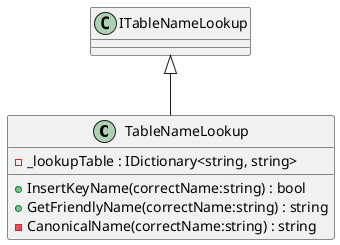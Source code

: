 @startuml
class TableNameLookup {
    - _lookupTable : IDictionary<string, string>
    + InsertKeyName(correctName:string) : bool
    + GetFriendlyName(correctName:string) : string
    - CanonicalName(correctName:string) : string
}
ITableNameLookup <|-- TableNameLookup
@enduml
